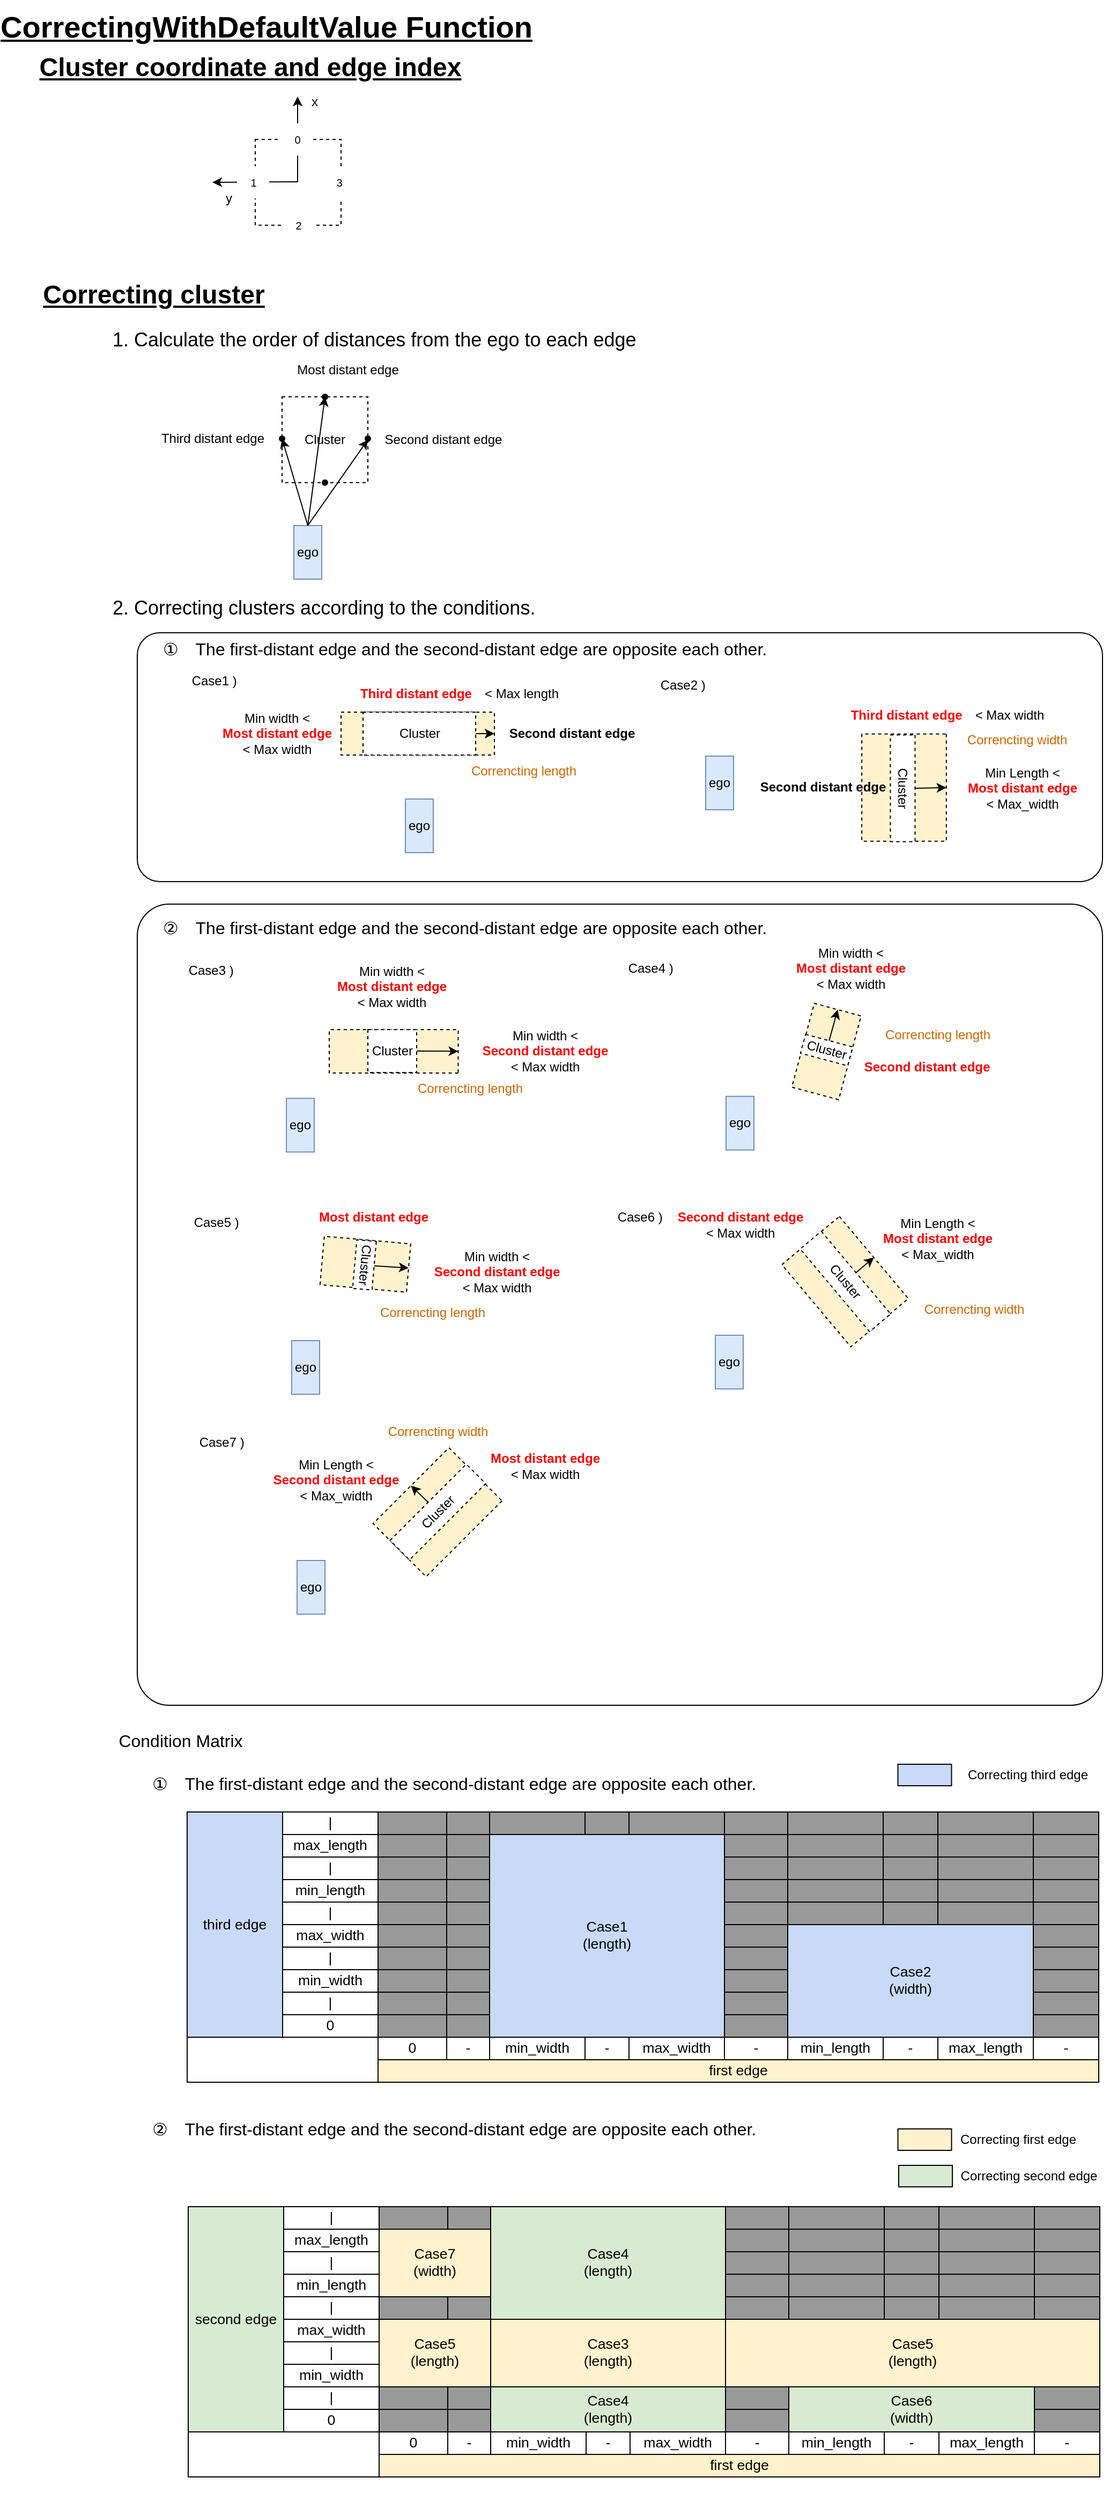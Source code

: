 <mxfile version="28.2.3">
  <diagram name="ページ1" id="j_hMBZld5_05nCal8aB9">
    <mxGraphModel dx="3625" dy="2769" grid="1" gridSize="10" guides="1" tooltips="1" connect="1" arrows="1" fold="1" page="1" pageScale="1" pageWidth="827" pageHeight="1169" math="0" shadow="0">
      <root>
        <mxCell id="0" />
        <mxCell id="1" parent="0" />
        <mxCell id="FwCyTd_7kNOz-foQ6KAE-68" value="" style="rounded=1;whiteSpace=wrap;html=1;arcSize=4;" vertex="1" parent="1">
          <mxGeometry x="90" y="833" width="900" height="747" as="geometry" />
        </mxCell>
        <mxCell id="FwCyTd_7kNOz-foQ6KAE-67" value="" style="rounded=1;whiteSpace=wrap;html=1;arcSize=9;" vertex="1" parent="1">
          <mxGeometry x="90" y="580" width="900" height="232" as="geometry" />
        </mxCell>
        <mxCell id="FwCyTd_7kNOz-foQ6KAE-53" value="" style="rounded=0;whiteSpace=wrap;html=1;dashed=1;fillColor=#fff2cc;strokeColor=#000000;rotation=90;" vertex="1" parent="1">
          <mxGeometry x="755" y="685" width="100" height="78.84" as="geometry" />
        </mxCell>
        <mxCell id="FwCyTd_7kNOz-foQ6KAE-50" value="" style="rounded=0;whiteSpace=wrap;html=1;dashed=1;fillColor=#fff2cc;strokeColor=#000000;" vertex="1" parent="1">
          <mxGeometry x="280" y="654" width="143" height="40" as="geometry" />
        </mxCell>
        <mxCell id="UAOmXshgllg194ChgvtE-7" value="" style="rounded=0;whiteSpace=wrap;html=1;dashed=1;" parent="1" vertex="1">
          <mxGeometry x="200" y="120" width="80" height="80" as="geometry" />
        </mxCell>
        <mxCell id="UAOmXshgllg194ChgvtE-2" value="" style="endArrow=classic;html=1;rounded=0;" parent="1" edge="1">
          <mxGeometry width="50" height="50" relative="1" as="geometry">
            <mxPoint x="239.5" y="160" as="sourcePoint" />
            <mxPoint x="239.5" y="80" as="targetPoint" />
          </mxGeometry>
        </mxCell>
        <mxCell id="FwCyTd_7kNOz-foQ6KAE-1" value="x" style="text;html=1;align=center;verticalAlign=middle;resizable=0;points=[];autosize=1;strokeColor=none;fillColor=none;" vertex="1" parent="1">
          <mxGeometry x="240" y="70" width="30" height="30" as="geometry" />
        </mxCell>
        <mxCell id="FwCyTd_7kNOz-foQ6KAE-2" value="" style="endArrow=classic;html=1;rounded=0;" edge="1" parent="1">
          <mxGeometry width="50" height="50" relative="1" as="geometry">
            <mxPoint x="240" y="159.5" as="sourcePoint" />
            <mxPoint x="160" y="160" as="targetPoint" />
          </mxGeometry>
        </mxCell>
        <mxCell id="FwCyTd_7kNOz-foQ6KAE-3" value="y" style="text;html=1;align=center;verticalAlign=middle;resizable=0;points=[];autosize=1;strokeColor=none;fillColor=none;" vertex="1" parent="1">
          <mxGeometry x="160" y="160" width="30" height="30" as="geometry" />
        </mxCell>
        <mxCell id="FwCyTd_7kNOz-foQ6KAE-4" value="0" style="text;html=1;align=center;verticalAlign=middle;resizable=0;points=[];autosize=1;fontSize=10;fillColor=default;" vertex="1" parent="1">
          <mxGeometry x="224" y="105" width="30" height="30" as="geometry" />
        </mxCell>
        <mxCell id="FwCyTd_7kNOz-foQ6KAE-5" value="1" style="text;html=1;align=center;verticalAlign=middle;resizable=0;points=[];autosize=1;fontSize=10;fillColor=default;" vertex="1" parent="1">
          <mxGeometry x="183" y="145" width="30" height="30" as="geometry" />
        </mxCell>
        <mxCell id="FwCyTd_7kNOz-foQ6KAE-6" value="2" style="text;html=1;align=center;verticalAlign=middle;resizable=0;points=[];autosize=1;fontSize=10;fillColor=default;" vertex="1" parent="1">
          <mxGeometry x="225" y="185" width="30" height="30" as="geometry" />
        </mxCell>
        <mxCell id="FwCyTd_7kNOz-foQ6KAE-7" value="3" style="text;html=1;align=center;verticalAlign=middle;resizable=0;points=[];autosize=1;fontSize=10;fillColor=default;" vertex="1" parent="1">
          <mxGeometry x="263" y="145" width="30" height="30" as="geometry" />
        </mxCell>
        <mxCell id="FwCyTd_7kNOz-foQ6KAE-8" value="Cluster coordinate and edge index" style="text;html=1;align=center;verticalAlign=middle;resizable=0;points=[];autosize=1;strokeColor=none;fillColor=none;fontStyle=5;fontSize=24;" vertex="1" parent="1">
          <mxGeometry y="33" width="390" height="40" as="geometry" />
        </mxCell>
        <mxCell id="FwCyTd_7kNOz-foQ6KAE-9" value="Correcting cluster" style="text;html=1;align=center;verticalAlign=middle;resizable=0;points=[];autosize=1;strokeColor=none;fillColor=none;fontStyle=5;fontSize=24;" vertex="1" parent="1">
          <mxGeometry y="245" width="210" height="40" as="geometry" />
        </mxCell>
        <mxCell id="FwCyTd_7kNOz-foQ6KAE-10" value="Cluster" style="rounded=0;whiteSpace=wrap;html=1;dashed=1;" vertex="1" parent="1">
          <mxGeometry x="225" y="360" width="80" height="80" as="geometry" />
        </mxCell>
        <mxCell id="FwCyTd_7kNOz-foQ6KAE-11" value="1. Calculate the order of distances from the ego to each edge" style="text;whiteSpace=wrap;fontSize=18;" vertex="1" parent="1">
          <mxGeometry x="65" y="290" width="505" height="30" as="geometry" />
        </mxCell>
        <mxCell id="FwCyTd_7kNOz-foQ6KAE-15" value="ego" style="shape=loopLimit;whiteSpace=wrap;html=1;size=0;fillColor=#dae8fc;strokeColor=#6c8ebf;" vertex="1" parent="1">
          <mxGeometry x="236" y="480" width="26" height="50" as="geometry" />
        </mxCell>
        <mxCell id="FwCyTd_7kNOz-foQ6KAE-17" value="" style="endArrow=classic;html=1;rounded=0;exitDx=0;exitDy=0;entryX=0.5;entryY=0;entryDx=0;entryDy=0;" edge="1" parent="1" source="FwCyTd_7kNOz-foQ6KAE-19" target="FwCyTd_7kNOz-foQ6KAE-10">
          <mxGeometry width="50" height="50" relative="1" as="geometry">
            <mxPoint x="346" y="510" as="sourcePoint" />
            <mxPoint x="396" y="460" as="targetPoint" />
          </mxGeometry>
        </mxCell>
        <mxCell id="FwCyTd_7kNOz-foQ6KAE-18" value="Most distant edge" style="text;html=1;align=center;verticalAlign=middle;resizable=0;points=[];autosize=1;strokeColor=none;fillColor=none;" vertex="1" parent="1">
          <mxGeometry x="226" y="320" width="120" height="30" as="geometry" />
        </mxCell>
        <mxCell id="FwCyTd_7kNOz-foQ6KAE-20" value="" style="endArrow=classic;html=1;rounded=0;exitX=0.5;exitY=0;exitDx=0;exitDy=0;entryDx=0;entryDy=0;" edge="1" parent="1" source="FwCyTd_7kNOz-foQ6KAE-15" target="FwCyTd_7kNOz-foQ6KAE-19">
          <mxGeometry width="50" height="50" relative="1" as="geometry">
            <mxPoint x="249" y="480" as="sourcePoint" />
            <mxPoint x="265" y="360" as="targetPoint" />
          </mxGeometry>
        </mxCell>
        <mxCell id="FwCyTd_7kNOz-foQ6KAE-19" value="" style="shape=waypoint;sketch=0;size=6;pointerEvents=1;points=[];fillColor=none;resizable=0;rotatable=0;perimeter=centerPerimeter;snapToPoint=1;" vertex="1" parent="1">
          <mxGeometry x="255" y="350" width="20" height="20" as="geometry" />
        </mxCell>
        <mxCell id="FwCyTd_7kNOz-foQ6KAE-21" value="" style="endArrow=classic;html=1;rounded=0;exitDx=0;exitDy=0;entryX=0.5;entryY=0;entryDx=0;entryDy=0;" edge="1" parent="1">
          <mxGeometry width="50" height="50" relative="1" as="geometry">
            <mxPoint x="266" y="360" as="sourcePoint" />
            <mxPoint x="266" y="360" as="targetPoint" />
          </mxGeometry>
        </mxCell>
        <mxCell id="FwCyTd_7kNOz-foQ6KAE-23" value="" style="shape=waypoint;sketch=0;size=6;pointerEvents=1;points=[];fillColor=none;resizable=0;rotatable=0;perimeter=centerPerimeter;snapToPoint=1;" vertex="1" parent="1">
          <mxGeometry x="215" y="389" width="20" height="20" as="geometry" />
        </mxCell>
        <mxCell id="FwCyTd_7kNOz-foQ6KAE-24" value="" style="shape=waypoint;sketch=0;size=6;pointerEvents=1;points=[];fillColor=none;resizable=0;rotatable=0;perimeter=centerPerimeter;snapToPoint=1;" vertex="1" parent="1">
          <mxGeometry x="295" y="389" width="20" height="20" as="geometry" />
        </mxCell>
        <mxCell id="FwCyTd_7kNOz-foQ6KAE-25" value="" style="shape=waypoint;sketch=0;size=6;pointerEvents=1;points=[];fillColor=none;resizable=0;rotatable=0;perimeter=centerPerimeter;snapToPoint=1;" vertex="1" parent="1">
          <mxGeometry x="255" y="430" width="20" height="20" as="geometry" />
        </mxCell>
        <mxCell id="FwCyTd_7kNOz-foQ6KAE-26" value="Second distant edge" style="text;html=1;align=center;verticalAlign=middle;resizable=0;points=[];autosize=1;strokeColor=none;fillColor=none;" vertex="1" parent="1">
          <mxGeometry x="310" y="385" width="130" height="30" as="geometry" />
        </mxCell>
        <mxCell id="FwCyTd_7kNOz-foQ6KAE-27" value="Third distant edge" style="text;html=1;align=center;verticalAlign=middle;resizable=0;points=[];autosize=1;strokeColor=none;fillColor=none;" vertex="1" parent="1">
          <mxGeometry x="100" y="384" width="120" height="30" as="geometry" />
        </mxCell>
        <mxCell id="FwCyTd_7kNOz-foQ6KAE-28" value="" style="endArrow=classic;html=1;rounded=0;exitX=0.5;exitY=0;exitDx=0;exitDy=0;entryDx=0;entryDy=0;entryX=1;entryY=0.5;" edge="1" parent="1" source="FwCyTd_7kNOz-foQ6KAE-15" target="FwCyTd_7kNOz-foQ6KAE-10">
          <mxGeometry width="50" height="50" relative="1" as="geometry">
            <mxPoint x="266" y="570" as="sourcePoint" />
            <mxPoint x="282" y="450" as="targetPoint" />
          </mxGeometry>
        </mxCell>
        <mxCell id="FwCyTd_7kNOz-foQ6KAE-30" value="" style="endArrow=classic;html=1;rounded=0;exitX=0.5;exitY=0;exitDx=0;exitDy=0;" edge="1" parent="1" source="FwCyTd_7kNOz-foQ6KAE-15" target="FwCyTd_7kNOz-foQ6KAE-23">
          <mxGeometry width="50" height="50" relative="1" as="geometry">
            <mxPoint x="266" y="540" as="sourcePoint" />
            <mxPoint x="322" y="460" as="targetPoint" />
          </mxGeometry>
        </mxCell>
        <mxCell id="FwCyTd_7kNOz-foQ6KAE-31" value="2. Correcting clusters according to the conditions." style="text;whiteSpace=wrap;fontSize=18;" vertex="1" parent="1">
          <mxGeometry x="65" y="540" width="465" height="30" as="geometry" />
        </mxCell>
        <mxCell id="FwCyTd_7kNOz-foQ6KAE-32" value="&lt;font&gt;①&lt;/font&gt;　The first-distant edge and the second-distant edge are opposite each other." style="text;html=1;align=center;verticalAlign=middle;resizable=0;points=[];autosize=1;strokeColor=none;fillColor=none;fontSize=16;" vertex="1" parent="1">
          <mxGeometry x="100" y="580" width="590" height="30" as="geometry" />
        </mxCell>
        <mxCell id="FwCyTd_7kNOz-foQ6KAE-33" value="Cluster" style="rounded=0;whiteSpace=wrap;html=1;dashed=1;" vertex="1" parent="1">
          <mxGeometry x="300.5" y="654" width="105" height="40" as="geometry" />
        </mxCell>
        <mxCell id="FwCyTd_7kNOz-foQ6KAE-34" value="ego" style="shape=loopLimit;whiteSpace=wrap;html=1;size=0;fillColor=#dae8fc;strokeColor=#6c8ebf;" vertex="1" parent="1">
          <mxGeometry x="340" y="735" width="26" height="50" as="geometry" />
        </mxCell>
        <mxCell id="FwCyTd_7kNOz-foQ6KAE-35" value="&lt;div&gt;Min width &amp;lt;&lt;/div&gt;&lt;b&gt;&lt;font style=&quot;color: light-dark(rgb(255, 0, 0), rgb(237, 237, 237));&quot;&gt;Most distant edge&lt;/font&gt;&lt;/b&gt;&lt;div&gt;&amp;lt; Max width&lt;/div&gt;" style="text;html=1;align=center;verticalAlign=middle;resizable=0;points=[];autosize=1;strokeColor=none;fillColor=none;" vertex="1" parent="1">
          <mxGeometry x="155" y="644" width="130" height="60" as="geometry" />
        </mxCell>
        <mxCell id="FwCyTd_7kNOz-foQ6KAE-36" value="&lt;b&gt;Second distant edge&lt;/b&gt;" style="text;html=1;align=center;verticalAlign=middle;resizable=0;points=[];autosize=1;strokeColor=none;fillColor=none;" vertex="1" parent="1">
          <mxGeometry x="425" y="659" width="140" height="30" as="geometry" />
        </mxCell>
        <mxCell id="FwCyTd_7kNOz-foQ6KAE-39" value="Cluster" style="rounded=0;whiteSpace=wrap;html=1;dashed=1;rotation=90;" vertex="1" parent="1">
          <mxGeometry x="753.95" y="713.5" width="99.55" height="23" as="geometry" />
        </mxCell>
        <mxCell id="FwCyTd_7kNOz-foQ6KAE-40" value="ego" style="shape=loopLimit;whiteSpace=wrap;html=1;size=0;fillColor=#dae8fc;strokeColor=#6c8ebf;" vertex="1" parent="1">
          <mxGeometry x="620" y="695" width="26" height="50" as="geometry" />
        </mxCell>
        <mxCell id="FwCyTd_7kNOz-foQ6KAE-42" value="&lt;b&gt;Second distant edge&lt;/b&gt;" style="text;html=1;align=center;verticalAlign=middle;resizable=0;points=[];autosize=1;strokeColor=none;fillColor=none;" vertex="1" parent="1">
          <mxGeometry x="659.25" y="709.42" width="140" height="30" as="geometry" />
        </mxCell>
        <mxCell id="FwCyTd_7kNOz-foQ6KAE-43" value="&lt;b&gt;&lt;font style=&quot;color: rgb(255, 0, 0);&quot;&gt;Third distant edge&lt;/font&gt;&lt;/b&gt;　&amp;lt; Max length" style="text;html=1;align=center;verticalAlign=middle;resizable=0;points=[];autosize=1;strokeColor=none;fillColor=none;" vertex="1" parent="1">
          <mxGeometry x="285" y="622" width="210" height="30" as="geometry" />
        </mxCell>
        <mxCell id="FwCyTd_7kNOz-foQ6KAE-45" value="Case1 )&amp;nbsp;" style="text;html=1;align=center;verticalAlign=middle;resizable=0;points=[];autosize=1;strokeColor=none;fillColor=none;" vertex="1" parent="1">
          <mxGeometry x="128" y="610" width="70" height="30" as="geometry" />
        </mxCell>
        <mxCell id="FwCyTd_7kNOz-foQ6KAE-46" value="Case2 )&amp;nbsp;" style="text;html=1;align=center;verticalAlign=middle;resizable=0;points=[];autosize=1;strokeColor=none;fillColor=none;" vertex="1" parent="1">
          <mxGeometry x="565" y="614" width="70" height="30" as="geometry" />
        </mxCell>
        <mxCell id="FwCyTd_7kNOz-foQ6KAE-48" value="&lt;div&gt;Min Length &amp;lt;&lt;/div&gt;&lt;b&gt;&lt;font style=&quot;color: rgb(255, 0, 0);&quot;&gt;Most distant edge&lt;/font&gt;&lt;/b&gt;&lt;div&gt;&amp;lt; Max_width&lt;/div&gt;" style="text;html=1;align=center;verticalAlign=middle;resizable=0;points=[];autosize=1;strokeColor=none;fillColor=none;" vertex="1" parent="1">
          <mxGeometry x="850" y="695" width="130" height="60" as="geometry" />
        </mxCell>
        <mxCell id="FwCyTd_7kNOz-foQ6KAE-49" value="&lt;font style=&quot;color: rgb(255, 0, 0);&quot;&gt;&lt;b&gt;Third distant edge&lt;/b&gt;&lt;/font&gt;　&amp;lt; Max width" style="text;html=1;align=center;verticalAlign=middle;resizable=0;points=[];autosize=1;strokeColor=none;fillColor=none;" vertex="1" parent="1">
          <mxGeometry x="745" y="642" width="200" height="30" as="geometry" />
        </mxCell>
        <mxCell id="FwCyTd_7kNOz-foQ6KAE-51" value="" style="endArrow=classic;html=1;rounded=0;exitX=1;exitY=0.5;exitDx=0;exitDy=0;entryX=1;entryY=0.5;entryDx=0;entryDy=0;" edge="1" parent="1" source="FwCyTd_7kNOz-foQ6KAE-33" target="FwCyTd_7kNOz-foQ6KAE-50">
          <mxGeometry width="50" height="50" relative="1" as="geometry">
            <mxPoint x="480" y="812" as="sourcePoint" />
            <mxPoint x="530" y="762" as="targetPoint" />
          </mxGeometry>
        </mxCell>
        <mxCell id="FwCyTd_7kNOz-foQ6KAE-52" value="Correncting length" style="text;html=1;align=center;verticalAlign=middle;resizable=0;points=[];autosize=1;strokeColor=none;fillColor=none;fontColor=#CC6600;" vertex="1" parent="1">
          <mxGeometry x="390" y="694" width="120" height="30" as="geometry" />
        </mxCell>
        <mxCell id="FwCyTd_7kNOz-foQ6KAE-55" value="" style="endArrow=classic;html=1;rounded=0;exitX=0.5;exitY=0;exitDx=0;exitDy=0;entryX=0.5;entryY=0;entryDx=0;entryDy=0;" edge="1" parent="1" source="FwCyTd_7kNOz-foQ6KAE-39" target="FwCyTd_7kNOz-foQ6KAE-53">
          <mxGeometry width="50" height="50" relative="1" as="geometry">
            <mxPoint x="760.505" y="610" as="sourcePoint" />
            <mxPoint x="760.505" y="576.33" as="targetPoint" />
          </mxGeometry>
        </mxCell>
        <mxCell id="FwCyTd_7kNOz-foQ6KAE-56" value="Correncting width" style="text;html=1;align=center;verticalAlign=middle;resizable=0;points=[];autosize=1;strokeColor=none;fillColor=none;fontColor=#CC6600;" vertex="1" parent="1">
          <mxGeometry x="850" y="665" width="120" height="30" as="geometry" />
        </mxCell>
        <mxCell id="FwCyTd_7kNOz-foQ6KAE-57" value="&lt;font&gt;②&lt;/font&gt;　The first-distant edge and the second-distant edge are opposite each other." style="text;html=1;align=center;verticalAlign=middle;resizable=0;points=[];autosize=1;strokeColor=none;fillColor=none;fontSize=16;" vertex="1" parent="1">
          <mxGeometry x="100" y="840" width="590" height="30" as="geometry" />
        </mxCell>
        <mxCell id="FwCyTd_7kNOz-foQ6KAE-58" value="Case3 )&amp;nbsp;" style="text;html=1;align=center;verticalAlign=middle;resizable=0;points=[];autosize=1;strokeColor=none;fillColor=none;" vertex="1" parent="1">
          <mxGeometry x="125" y="880" width="70" height="30" as="geometry" />
        </mxCell>
        <mxCell id="FwCyTd_7kNOz-foQ6KAE-59" value="ego" style="shape=loopLimit;whiteSpace=wrap;html=1;size=0;fillColor=#dae8fc;strokeColor=#6c8ebf;" vertex="1" parent="1">
          <mxGeometry x="229" y="1014.1" width="26" height="50" as="geometry" />
        </mxCell>
        <mxCell id="FwCyTd_7kNOz-foQ6KAE-61" value="" style="rounded=0;whiteSpace=wrap;html=1;dashed=1;fillColor=#fff2cc;strokeColor=#000000;rotation=-180;" vertex="1" parent="1">
          <mxGeometry x="269" y="950" width="120.25" height="40.44" as="geometry" />
        </mxCell>
        <mxCell id="FwCyTd_7kNOz-foQ6KAE-62" value="Cluster" style="rounded=0;whiteSpace=wrap;html=1;dashed=1;" vertex="1" parent="1">
          <mxGeometry x="305" y="950" width="45.5" height="40" as="geometry" />
        </mxCell>
        <mxCell id="FwCyTd_7kNOz-foQ6KAE-64" value="&lt;div&gt;Min width &amp;lt;&lt;/div&gt;&lt;b&gt;&lt;font style=&quot;color: light-dark(rgb(255, 0, 0), rgb(237, 237, 237));&quot;&gt;Most distant edge&lt;/font&gt;&lt;/b&gt;&lt;div&gt;&amp;lt; Max width&lt;/div&gt;" style="text;html=1;align=center;verticalAlign=middle;resizable=0;points=[];autosize=1;strokeColor=none;fillColor=none;" vertex="1" parent="1">
          <mxGeometry x="262" y="880" width="130" height="60" as="geometry" />
        </mxCell>
        <mxCell id="FwCyTd_7kNOz-foQ6KAE-65" value="" style="endArrow=classic;html=1;rounded=0;entryX=0;entryY=0.5;entryDx=0;entryDy=0;exitX=1;exitY=0.5;exitDx=0;exitDy=0;" edge="1" parent="1" source="FwCyTd_7kNOz-foQ6KAE-62" target="FwCyTd_7kNOz-foQ6KAE-61">
          <mxGeometry width="50" height="50" relative="1" as="geometry">
            <mxPoint x="495.75" y="1203.75" as="sourcePoint" />
            <mxPoint x="185.03" y="1183.75" as="targetPoint" />
          </mxGeometry>
        </mxCell>
        <mxCell id="FwCyTd_7kNOz-foQ6KAE-69" value="&lt;div&gt;Min width &amp;lt;&lt;/div&gt;&lt;b&gt;&lt;font style=&quot;color: light-dark(rgb(255, 0, 0), rgb(237, 237, 237));&quot;&gt;Second distant edge&lt;/font&gt;&lt;/b&gt;&lt;div&gt;&amp;lt; Max width&lt;/div&gt;" style="text;html=1;align=center;verticalAlign=middle;resizable=0;points=[];autosize=1;strokeColor=none;fillColor=none;" vertex="1" parent="1">
          <mxGeometry x="400" y="940" width="140" height="60" as="geometry" />
        </mxCell>
        <mxCell id="FwCyTd_7kNOz-foQ6KAE-70" value="Correncting length" style="text;html=1;align=center;verticalAlign=middle;resizable=0;points=[];autosize=1;strokeColor=none;fillColor=none;fontColor=#CC6600;" vertex="1" parent="1">
          <mxGeometry x="340" y="990.44" width="120" height="30" as="geometry" />
        </mxCell>
        <mxCell id="FwCyTd_7kNOz-foQ6KAE-71" value="Case4 )&amp;nbsp;" style="text;html=1;align=center;verticalAlign=middle;resizable=0;points=[];autosize=1;strokeColor=none;fillColor=none;" vertex="1" parent="1">
          <mxGeometry x="535" y="878.17" width="70" height="30" as="geometry" />
        </mxCell>
        <mxCell id="FwCyTd_7kNOz-foQ6KAE-72" value="ego" style="shape=loopLimit;whiteSpace=wrap;html=1;size=0;fillColor=#dae8fc;strokeColor=#6c8ebf;" vertex="1" parent="1">
          <mxGeometry x="639" y="1012.27" width="26" height="50" as="geometry" />
        </mxCell>
        <mxCell id="FwCyTd_7kNOz-foQ6KAE-75" value="&lt;div&gt;Min width &amp;lt;&lt;/div&gt;&lt;b&gt;&lt;font style=&quot;color: light-dark(rgb(255, 0, 0), rgb(237, 237, 237));&quot;&gt;Most distant edge&lt;/font&gt;&lt;/b&gt;&lt;div&gt;&amp;lt; Max width&lt;/div&gt;" style="text;html=1;align=center;verticalAlign=middle;resizable=0;points=[];autosize=1;strokeColor=none;fillColor=none;" vertex="1" parent="1">
          <mxGeometry x="690" y="863.17" width="130" height="60" as="geometry" />
        </mxCell>
        <mxCell id="FwCyTd_7kNOz-foQ6KAE-77" value="&lt;div&gt;&lt;b style=&quot;background-color: transparent; color: light-dark(rgb(0, 0, 0), rgb(255, 255, 255));&quot;&gt;&lt;font style=&quot;color: light-dark(rgb(255, 0, 0), rgb(237, 237, 237));&quot;&gt;Second distant edge&lt;/font&gt;&lt;/b&gt;&lt;/div&gt;" style="text;html=1;align=center;verticalAlign=middle;resizable=0;points=[];autosize=1;strokeColor=none;fillColor=none;" vertex="1" parent="1">
          <mxGeometry x="755.5" y="970" width="140" height="30" as="geometry" />
        </mxCell>
        <mxCell id="FwCyTd_7kNOz-foQ6KAE-78" value="Correncting length" style="text;html=1;align=center;verticalAlign=middle;resizable=0;points=[];autosize=1;strokeColor=none;fillColor=none;fontColor=#CC6600;" vertex="1" parent="1">
          <mxGeometry x="775.5" y="940" width="120" height="30" as="geometry" />
        </mxCell>
        <mxCell id="FwCyTd_7kNOz-foQ6KAE-89" value="" style="group;rotation=15;" vertex="1" connectable="0" parent="1">
          <mxGeometry x="710" y="930.0" width="45.5" height="80.88" as="geometry" />
        </mxCell>
        <mxCell id="FwCyTd_7kNOz-foQ6KAE-73" value="" style="rounded=0;whiteSpace=wrap;html=1;dashed=1;fillColor=#fff2cc;strokeColor=#000000;rotation=-165;" vertex="1" parent="FwCyTd_7kNOz-foQ6KAE-89">
          <mxGeometry width="45.25" height="80.88" as="geometry" />
        </mxCell>
        <mxCell id="FwCyTd_7kNOz-foQ6KAE-74" value="Cluster" style="rounded=0;whiteSpace=wrap;html=1;dashed=1;rotation=15;" vertex="1" parent="FwCyTd_7kNOz-foQ6KAE-89">
          <mxGeometry y="30" width="45.5" height="18.17" as="geometry" />
        </mxCell>
        <mxCell id="FwCyTd_7kNOz-foQ6KAE-76" value="" style="endArrow=classic;html=1;rounded=0;entryX=0.5;entryY=1;entryDx=0;entryDy=0;exitX=0.5;exitY=0;exitDx=0;exitDy=0;" edge="1" parent="FwCyTd_7kNOz-foQ6KAE-89" source="FwCyTd_7kNOz-foQ6KAE-74" target="FwCyTd_7kNOz-foQ6KAE-73">
          <mxGeometry width="50" height="50" relative="1" as="geometry">
            <mxPoint x="86" y="6" as="sourcePoint" />
            <mxPoint x="108" as="targetPoint" />
          </mxGeometry>
        </mxCell>
        <mxCell id="FwCyTd_7kNOz-foQ6KAE-90" value="Case5 )&amp;nbsp;" style="text;html=1;align=center;verticalAlign=middle;resizable=0;points=[];autosize=1;strokeColor=none;fillColor=none;" vertex="1" parent="1">
          <mxGeometry x="130" y="1115" width="70" height="30" as="geometry" />
        </mxCell>
        <mxCell id="FwCyTd_7kNOz-foQ6KAE-91" value="ego" style="shape=loopLimit;whiteSpace=wrap;html=1;size=0;fillColor=#dae8fc;strokeColor=#6c8ebf;" vertex="1" parent="1">
          <mxGeometry x="234" y="1240" width="26" height="50" as="geometry" />
        </mxCell>
        <mxCell id="FwCyTd_7kNOz-foQ6KAE-92" value="&lt;div&gt;Min width &amp;lt;&lt;/div&gt;&lt;b&gt;&lt;font style=&quot;color: light-dark(rgb(255, 0, 0), rgb(237, 237, 237));&quot;&gt;Second distant edge&lt;/font&gt;&lt;/b&gt;&lt;div&gt;&amp;lt; Max width&lt;/div&gt;" style="text;html=1;align=center;verticalAlign=middle;resizable=0;points=[];autosize=1;strokeColor=none;fillColor=none;" vertex="1" parent="1">
          <mxGeometry x="354.5" y="1146.34" width="140" height="60" as="geometry" />
        </mxCell>
        <mxCell id="FwCyTd_7kNOz-foQ6KAE-93" value="&lt;div&gt;&lt;b style=&quot;background-color: transparent; color: light-dark(rgb(0, 0, 0), rgb(255, 255, 255));&quot;&gt;&lt;font style=&quot;color: light-dark(rgb(255, 0, 0), rgb(237, 237, 237));&quot;&gt;Most distant edge&lt;/font&gt;&lt;/b&gt;&lt;/div&gt;" style="text;html=1;align=center;verticalAlign=middle;resizable=0;points=[];autosize=1;strokeColor=none;fillColor=none;" vertex="1" parent="1">
          <mxGeometry x="245" y="1110" width="130" height="30" as="geometry" />
        </mxCell>
        <mxCell id="FwCyTd_7kNOz-foQ6KAE-94" value="Correncting length" style="text;html=1;align=center;verticalAlign=middle;resizable=0;points=[];autosize=1;strokeColor=none;fillColor=none;fontColor=#CC6600;" vertex="1" parent="1">
          <mxGeometry x="304.5" y="1199.08" width="120" height="30" as="geometry" />
        </mxCell>
        <mxCell id="FwCyTd_7kNOz-foQ6KAE-100" value="" style="group;rotation=5;" vertex="1" connectable="0" parent="1">
          <mxGeometry x="262.065" y="1146.335" width="80.88" height="45.5" as="geometry" />
        </mxCell>
        <mxCell id="FwCyTd_7kNOz-foQ6KAE-96" value="" style="rounded=0;whiteSpace=wrap;html=1;dashed=1;fillColor=#fff2cc;strokeColor=#000000;rotation=-85;container=0;" vertex="1" parent="FwCyTd_7kNOz-foQ6KAE-100">
          <mxGeometry x="18" y="-18" width="45.25" height="80.88" as="geometry" />
        </mxCell>
        <mxCell id="FwCyTd_7kNOz-foQ6KAE-97" value="Cluster" style="rounded=0;whiteSpace=wrap;html=1;dashed=1;rotation=95;container=0;" vertex="1" parent="FwCyTd_7kNOz-foQ6KAE-100">
          <mxGeometry x="17" y="14" width="45.5" height="18.17" as="geometry" />
        </mxCell>
        <mxCell id="FwCyTd_7kNOz-foQ6KAE-98" value="" style="endArrow=classic;html=1;rounded=0;entryX=0.5;entryY=1;entryDx=0;entryDy=0;exitX=0.5;exitY=0;exitDx=0;exitDy=0;" edge="1" parent="FwCyTd_7kNOz-foQ6KAE-100" source="FwCyTd_7kNOz-foQ6KAE-97" target="FwCyTd_7kNOz-foQ6KAE-96">
          <mxGeometry width="50" height="50" relative="1" as="geometry">
            <mxPoint x="156" y="-13" as="sourcePoint" />
            <mxPoint x="161" y="-46" as="targetPoint" />
          </mxGeometry>
        </mxCell>
        <mxCell id="FwCyTd_7kNOz-foQ6KAE-101" value="Case6 )&amp;nbsp;" style="text;html=1;align=center;verticalAlign=middle;resizable=0;points=[];autosize=1;strokeColor=none;fillColor=none;" vertex="1" parent="1">
          <mxGeometry x="525" y="1110" width="70" height="30" as="geometry" />
        </mxCell>
        <mxCell id="FwCyTd_7kNOz-foQ6KAE-102" value="ego" style="shape=loopLimit;whiteSpace=wrap;html=1;size=0;fillColor=#dae8fc;strokeColor=#6c8ebf;" vertex="1" parent="1">
          <mxGeometry x="629" y="1235" width="26" height="50" as="geometry" />
        </mxCell>
        <mxCell id="FwCyTd_7kNOz-foQ6KAE-103" value="&lt;div&gt;&lt;br&gt;&lt;/div&gt;&lt;b&gt;&lt;font style=&quot;color: light-dark(rgb(255, 0, 0), rgb(237, 237, 237));&quot;&gt;Second distant edge&lt;/font&gt;&lt;/b&gt;&lt;div&gt;&amp;lt; Max width&lt;/div&gt;" style="text;html=1;align=center;verticalAlign=middle;resizable=0;points=[];autosize=1;strokeColor=none;fillColor=none;" vertex="1" parent="1">
          <mxGeometry x="582" y="1095" width="140" height="60" as="geometry" />
        </mxCell>
        <mxCell id="FwCyTd_7kNOz-foQ6KAE-105" value="Correncting width" style="text;html=1;align=center;verticalAlign=middle;resizable=0;points=[];autosize=1;strokeColor=none;fillColor=none;fontColor=#CC6600;" vertex="1" parent="1">
          <mxGeometry x="810.2" y="1196.34" width="120" height="30" as="geometry" />
        </mxCell>
        <mxCell id="FwCyTd_7kNOz-foQ6KAE-110" value="&lt;div&gt;Min Length &amp;lt;&lt;/div&gt;&lt;b&gt;&lt;font style=&quot;color: rgb(255, 0, 0);&quot;&gt;Most distant edge&lt;/font&gt;&lt;/b&gt;&lt;div&gt;&amp;lt; Max_width&lt;/div&gt;" style="text;html=1;align=center;verticalAlign=middle;resizable=0;points=[];autosize=1;strokeColor=none;fillColor=none;" vertex="1" parent="1">
          <mxGeometry x="770.5" y="1115" width="130" height="60" as="geometry" />
        </mxCell>
        <mxCell id="FwCyTd_7kNOz-foQ6KAE-117" value="" style="group;rotation=5;" vertex="1" connectable="0" parent="1">
          <mxGeometry x="689.996" y="1124.996" width="120.208" height="120.208" as="geometry" />
        </mxCell>
        <mxCell id="FwCyTd_7kNOz-foQ6KAE-116" value="" style="rounded=0;whiteSpace=wrap;html=1;dashed=1;fillColor=#fff2cc;strokeColor=#000000;rotation=50;" vertex="1" parent="FwCyTd_7kNOz-foQ6KAE-117">
          <mxGeometry x="10" y="25" width="100" height="70" as="geometry" />
        </mxCell>
        <mxCell id="FwCyTd_7kNOz-foQ6KAE-111" value="Cluster" style="rounded=0;whiteSpace=wrap;html=1;dashed=1;rotation=50;" vertex="1" parent="FwCyTd_7kNOz-foQ6KAE-117">
          <mxGeometry x="10" y="47" width="100.58" height="25.66" as="geometry" />
        </mxCell>
        <mxCell id="FwCyTd_7kNOz-foQ6KAE-118" value="" style="endArrow=classic;html=1;rounded=0;entryX=0.5;entryY=0;entryDx=0;entryDy=0;exitX=0.5;exitY=0;exitDx=0;exitDy=0;" edge="1" parent="FwCyTd_7kNOz-foQ6KAE-117" source="FwCyTd_7kNOz-foQ6KAE-111" target="FwCyTd_7kNOz-foQ6KAE-116">
          <mxGeometry width="50" height="50" relative="1" as="geometry">
            <mxPoint x="90.004" y="41.344" as="sourcePoint" />
            <mxPoint x="98.004" y="12.344" as="targetPoint" />
          </mxGeometry>
        </mxCell>
        <mxCell id="FwCyTd_7kNOz-foQ6KAE-120" value="Case7 )&amp;nbsp;" style="text;html=1;align=center;verticalAlign=middle;resizable=0;points=[];autosize=1;strokeColor=none;fillColor=none;" vertex="1" parent="1">
          <mxGeometry x="135" y="1320" width="70" height="30" as="geometry" />
        </mxCell>
        <mxCell id="FwCyTd_7kNOz-foQ6KAE-121" value="ego" style="shape=loopLimit;whiteSpace=wrap;html=1;size=0;fillColor=#dae8fc;strokeColor=#6c8ebf;" vertex="1" parent="1">
          <mxGeometry x="239" y="1445" width="26" height="50" as="geometry" />
        </mxCell>
        <mxCell id="FwCyTd_7kNOz-foQ6KAE-129" value="&lt;div&gt;&lt;br&gt;&lt;/div&gt;&lt;b&gt;&lt;font style=&quot;color: light-dark(rgb(255, 0, 0), rgb(237, 237, 237));&quot;&gt;Most distant edge&lt;/font&gt;&lt;/b&gt;&lt;div&gt;&amp;lt; Max width&lt;/div&gt;" style="text;html=1;align=center;verticalAlign=middle;resizable=0;points=[];autosize=1;strokeColor=none;fillColor=none;" vertex="1" parent="1">
          <mxGeometry x="405" y="1320" width="130" height="60" as="geometry" />
        </mxCell>
        <mxCell id="FwCyTd_7kNOz-foQ6KAE-130" value="Correncting width" style="text;html=1;align=center;verticalAlign=middle;resizable=0;points=[];autosize=1;strokeColor=none;fillColor=none;fontColor=#CC6600;" vertex="1" parent="1">
          <mxGeometry x="310.0" y="1310.0" width="120" height="30" as="geometry" />
        </mxCell>
        <mxCell id="FwCyTd_7kNOz-foQ6KAE-132" value="" style="group;rotation=90;" vertex="1" connectable="0" parent="1">
          <mxGeometry x="309.996" y="1339.996" width="120.208" height="120.208" as="geometry" />
        </mxCell>
        <mxCell id="FwCyTd_7kNOz-foQ6KAE-133" value="" style="rounded=0;whiteSpace=wrap;html=1;dashed=1;fillColor=#fff2cc;strokeColor=#000000;rotation=135;" vertex="1" parent="FwCyTd_7kNOz-foQ6KAE-132">
          <mxGeometry x="10" y="25" width="100" height="70" as="geometry" />
        </mxCell>
        <mxCell id="FwCyTd_7kNOz-foQ6KAE-134" value="Cluster" style="rounded=0;whiteSpace=wrap;html=1;dashed=1;rotation=-45;" vertex="1" parent="FwCyTd_7kNOz-foQ6KAE-132">
          <mxGeometry x="10" y="47" width="100.58" height="25.66" as="geometry" />
        </mxCell>
        <mxCell id="FwCyTd_7kNOz-foQ6KAE-135" value="" style="endArrow=classic;html=1;rounded=0;entryX=0.5;entryY=1;entryDx=0;entryDy=0;exitX=0.5;exitY=0;exitDx=0;exitDy=0;" edge="1" parent="FwCyTd_7kNOz-foQ6KAE-132" source="FwCyTd_7kNOz-foQ6KAE-134" target="FwCyTd_7kNOz-foQ6KAE-133">
          <mxGeometry width="50" height="50" relative="1" as="geometry">
            <mxPoint x="81" y="88" as="sourcePoint" />
            <mxPoint x="111" y="94" as="targetPoint" />
          </mxGeometry>
        </mxCell>
        <mxCell id="FwCyTd_7kNOz-foQ6KAE-131" value="&lt;div&gt;Min Length &amp;lt;&lt;/div&gt;&lt;b&gt;&lt;font style=&quot;color: rgb(255, 0, 0);&quot;&gt;Second distant edge&lt;/font&gt;&lt;/b&gt;&lt;div&gt;&amp;lt; Max_width&lt;/div&gt;" style="text;html=1;align=center;verticalAlign=middle;resizable=0;points=[];autosize=1;strokeColor=none;fillColor=none;" vertex="1" parent="1">
          <mxGeometry x="205" y="1340" width="140" height="60" as="geometry" />
        </mxCell>
        <mxCell id="FwCyTd_7kNOz-foQ6KAE-137" value="CorrectingWithDefaultValue Function" style="text;html=1;align=center;verticalAlign=middle;resizable=0;points=[];autosize=1;strokeColor=none;fillColor=none;fontStyle=5;fontSize=28;" vertex="1" parent="1">
          <mxGeometry x="-30" y="-10" width="480" height="50" as="geometry" />
        </mxCell>
        <UserObject label="&lt;table xmlns=&quot;http://www.w3.org/1999/xhtml&quot; cellspacing=&quot;0&quot; cellpadding=&quot;0&quot; dir=&quot;ltr&quot; border=&quot;1&quot; style=&quot;table-layout:fixed;font-size:10pt;font-family:Arial;width:0px;border-collapse:collapse;border:none&quot; data-sheets-root=&quot;1&quot; data-sheets-baot=&quot;1&quot;&gt;&lt;colgroup&gt;&lt;col width=&quot;89&quot;&gt;&lt;col width=&quot;89&quot;&gt;&lt;col width=&quot;64&quot;&gt;&lt;col width=&quot;40&quot;&gt;&lt;col width=&quot;89&quot;&gt;&lt;col width=&quot;41&quot;&gt;&lt;col width=&quot;89&quot;&gt;&lt;col width=&quot;59&quot;&gt;&lt;col width=&quot;89&quot;&gt;&lt;col width=&quot;51&quot;&gt;&lt;col width=&quot;89&quot;&gt;&lt;col width=&quot;61&quot;&gt;&lt;/colgroup&gt;&lt;tbody&gt;&lt;tr style=&quot;height:21px;&quot;&gt;&lt;td style=&quot;border-top:1px solid #000000;border-right:1px solid #000000;border-bottom:1px solid #000000;border-left:1px solid #000000;overflow:hidden;padding:2px 3px 2px 3px;vertical-align:middle;background-color:#c9daf8;text-align:center;&quot; rowspan=&quot;10&quot; colspan=&quot;1&quot;&gt;&lt;span&gt;&lt;div style=&quot;max-height:210px&quot;&gt;third edge&lt;/div&gt;&lt;/span&gt;&lt;/td&gt;&lt;td style=&quot;border-top:1px solid #000000;border-right:1px solid #000000;border-bottom:1px solid #000000;overflow:hidden;padding:2px 3px 2px 3px;vertical-align:bottom;text-align:center;&quot;&gt;|&lt;/td&gt;&lt;td style=&quot;border-top:1px solid #000000;border-right:1px solid #000000;border-bottom:1px solid #000000;overflow:hidden;padding:2px 3px 2px 3px;vertical-align:bottom;background-color:#999999;&quot;&gt;&lt;/td&gt;&lt;td style=&quot;border-top:1px solid #000000;border-right:1px solid #000000;border-bottom:1px solid #000000;overflow:hidden;padding:2px 3px 2px 3px;vertical-align:bottom;background-color:#999999;&quot;&gt;&lt;/td&gt;&lt;td style=&quot;border-top:1px solid #000000;border-right:1px solid #000000;border-bottom:1px solid #000000;overflow:hidden;padding:2px 3px 2px 3px;vertical-align:bottom;background-color:#999999;&quot;&gt;&lt;/td&gt;&lt;td style=&quot;border-top:1px solid #000000;border-right:1px solid #000000;border-bottom:1px solid #000000;overflow:hidden;padding:2px 3px 2px 3px;vertical-align:bottom;background-color:#999999;&quot;&gt;&lt;/td&gt;&lt;td style=&quot;border-top:1px solid #000000;border-right:1px solid #000000;border-bottom:1px solid #000000;overflow:hidden;padding:2px 3px 2px 3px;vertical-align:bottom;background-color:#999999;&quot;&gt;&lt;/td&gt;&lt;td style=&quot;border-top:1px solid #000000;border-right:1px solid #000000;border-bottom:1px solid #000000;overflow:hidden;padding:2px 3px 2px 3px;vertical-align:bottom;background-color:#999999;&quot;&gt;&lt;/td&gt;&lt;td style=&quot;border-top:1px solid #000000;border-right:1px solid #000000;border-bottom:1px solid #000000;overflow:hidden;padding:2px 3px 2px 3px;vertical-align:bottom;background-color:#999999;&quot;&gt;&lt;/td&gt;&lt;td style=&quot;border-top:1px solid #000000;border-right:1px solid #000000;border-bottom:1px solid #000000;overflow:hidden;padding:2px 3px 2px 3px;vertical-align:bottom;background-color:#999999;&quot;&gt;&lt;/td&gt;&lt;td style=&quot;border-top:1px solid #000000;border-right:1px solid #000000;border-bottom:1px solid #000000;overflow:hidden;padding:2px 3px 2px 3px;vertical-align:bottom;background-color:#999999;&quot;&gt;&lt;/td&gt;&lt;td style=&quot;border-top:1px solid #000000;border-right:1px solid #000000;border-bottom:1px solid #000000;overflow:hidden;padding:2px 3px 2px 3px;vertical-align:bottom;background-color:#999999;&quot;&gt;&lt;/td&gt;&lt;/tr&gt;&lt;tr style=&quot;height:21px;&quot;&gt;&lt;td style=&quot;border-right:1px solid #000000;border-bottom:1px solid #000000;overflow:hidden;padding:2px 3px 2px 3px;vertical-align:bottom;text-align:center;&quot;&gt;max_length&lt;/td&gt;&lt;td style=&quot;border-right:1px solid #000000;border-bottom:1px solid #000000;overflow:hidden;padding:2px 3px 2px 3px;vertical-align:bottom;background-color:#999999;&quot;&gt;&lt;/td&gt;&lt;td style=&quot;border-right:1px solid #000000;border-bottom:1px solid #000000;overflow:hidden;padding:2px 3px 2px 3px;vertical-align:bottom;background-color:#999999;&quot;&gt;&lt;/td&gt;&lt;td style=&quot;border-right:1px solid #000000;border-bottom:1px solid #000000;overflow:hidden;padding:2px 3px 2px 3px;vertical-align:middle;background-color:#c9daf8;text-align:center;&quot; rowspan=&quot;9&quot; colspan=&quot;3&quot;&gt;&lt;span&gt;&lt;div style=&quot;max-height:189px&quot;&gt;Case1&lt;br&gt;(length)&lt;/div&gt;&lt;/span&gt;&lt;/td&gt;&lt;td style=&quot;border-right:1px solid #000000;border-bottom:1px solid #000000;overflow:hidden;padding:2px 3px 2px 3px;vertical-align:bottom;background-color:#999999;&quot;&gt;&lt;/td&gt;&lt;td style=&quot;border-right:1px solid #000000;border-bottom:1px solid #000000;overflow:hidden;padding:2px 3px 2px 3px;vertical-align:bottom;background-color:#999999;&quot;&gt;&lt;/td&gt;&lt;td style=&quot;border-right:1px solid #000000;border-bottom:1px solid #000000;overflow:hidden;padding:2px 3px 2px 3px;vertical-align:bottom;background-color:#999999;&quot;&gt;&lt;/td&gt;&lt;td style=&quot;border-right:1px solid #000000;border-bottom:1px solid #000000;overflow:hidden;padding:2px 3px 2px 3px;vertical-align:bottom;background-color:#999999;&quot;&gt;&lt;/td&gt;&lt;td style=&quot;border-right:1px solid #000000;border-bottom:1px solid #000000;overflow:hidden;padding:2px 3px 2px 3px;vertical-align:bottom;background-color:#999999;&quot;&gt;&lt;/td&gt;&lt;/tr&gt;&lt;tr style=&quot;height:21px;&quot;&gt;&lt;td style=&quot;border-right:1px solid #000000;border-bottom:1px solid #000000;overflow:hidden;padding:2px 3px 2px 3px;vertical-align:bottom;text-align:center;&quot;&gt;|&lt;/td&gt;&lt;td style=&quot;border-right:1px solid #000000;border-bottom:1px solid #000000;overflow:hidden;padding:2px 3px 2px 3px;vertical-align:bottom;background-color:#999999;&quot;&gt;&lt;/td&gt;&lt;td style=&quot;border-right:1px solid #000000;border-bottom:1px solid #000000;overflow:hidden;padding:2px 3px 2px 3px;vertical-align:bottom;background-color:#999999;&quot;&gt;&lt;/td&gt;&lt;td style=&quot;border-right:1px solid #000000;border-bottom:1px solid #000000;overflow:hidden;padding:2px 3px 2px 3px;vertical-align:bottom;background-color:#999999;&quot;&gt;&lt;/td&gt;&lt;td style=&quot;border-right:1px solid #000000;border-bottom:1px solid #000000;overflow:hidden;padding:2px 3px 2px 3px;vertical-align:bottom;background-color:#999999;&quot;&gt;&lt;/td&gt;&lt;td style=&quot;border-right:1px solid #000000;border-bottom:1px solid #000000;overflow:hidden;padding:2px 3px 2px 3px;vertical-align:bottom;background-color:#999999;&quot;&gt;&lt;/td&gt;&lt;td style=&quot;border-right:1px solid #000000;border-bottom:1px solid #000000;overflow:hidden;padding:2px 3px 2px 3px;vertical-align:bottom;background-color:#999999;&quot;&gt;&lt;/td&gt;&lt;td style=&quot;border-right:1px solid #000000;border-bottom:1px solid #000000;overflow:hidden;padding:2px 3px 2px 3px;vertical-align:bottom;background-color:#999999;&quot;&gt;&lt;/td&gt;&lt;/tr&gt;&lt;tr style=&quot;height:21px;&quot;&gt;&lt;td style=&quot;border-right:1px solid #000000;border-bottom:1px solid #000000;overflow:hidden;padding:2px 3px 2px 3px;vertical-align:bottom;text-align:center;&quot;&gt;min_length&lt;/td&gt;&lt;td style=&quot;border-right:1px solid #000000;border-bottom:1px solid #000000;overflow:hidden;padding:2px 3px 2px 3px;vertical-align:bottom;background-color:#999999;&quot;&gt;&lt;/td&gt;&lt;td style=&quot;border-right:1px solid #000000;border-bottom:1px solid #000000;overflow:hidden;padding:2px 3px 2px 3px;vertical-align:bottom;background-color:#999999;&quot;&gt;&lt;/td&gt;&lt;td style=&quot;border-right:1px solid #000000;border-bottom:1px solid #000000;overflow:hidden;padding:2px 3px 2px 3px;vertical-align:bottom;background-color:#999999;&quot;&gt;&lt;/td&gt;&lt;td style=&quot;border-right:1px solid #000000;border-bottom:1px solid #000000;overflow:hidden;padding:2px 3px 2px 3px;vertical-align:bottom;background-color:#999999;&quot;&gt;&lt;/td&gt;&lt;td style=&quot;border-right:1px solid #000000;border-bottom:1px solid #000000;overflow:hidden;padding:2px 3px 2px 3px;vertical-align:bottom;background-color:#999999;&quot;&gt;&lt;/td&gt;&lt;td style=&quot;border-right:1px solid #000000;border-bottom:1px solid #000000;overflow:hidden;padding:2px 3px 2px 3px;vertical-align:bottom;background-color:#999999;&quot;&gt;&lt;/td&gt;&lt;td style=&quot;border-right:1px solid #000000;border-bottom:1px solid #000000;overflow:hidden;padding:2px 3px 2px 3px;vertical-align:bottom;background-color:#999999;&quot;&gt;&lt;/td&gt;&lt;/tr&gt;&lt;tr style=&quot;height:21px;&quot;&gt;&lt;td style=&quot;border-right:1px solid #000000;border-bottom:1px solid #000000;overflow:hidden;padding:2px 3px 2px 3px;vertical-align:bottom;text-align:center;&quot;&gt;|&lt;/td&gt;&lt;td style=&quot;border-right:1px solid #000000;border-bottom:1px solid #000000;overflow:hidden;padding:2px 3px 2px 3px;vertical-align:bottom;background-color:#999999;&quot;&gt;&lt;/td&gt;&lt;td style=&quot;border-right:1px solid #000000;border-bottom:1px solid #000000;overflow:hidden;padding:2px 3px 2px 3px;vertical-align:bottom;background-color:#999999;&quot;&gt;&lt;/td&gt;&lt;td style=&quot;border-right:1px solid #000000;border-bottom:1px solid #000000;overflow:hidden;padding:2px 3px 2px 3px;vertical-align:bottom;background-color:#999999;&quot;&gt;&lt;/td&gt;&lt;td style=&quot;border-right:1px solid #000000;border-bottom:1px solid #000000;overflow:hidden;padding:2px 3px 2px 3px;vertical-align:bottom;background-color:#999999;&quot;&gt;&lt;/td&gt;&lt;td style=&quot;border-right:1px solid #000000;border-bottom:1px solid #000000;overflow:hidden;padding:2px 3px 2px 3px;vertical-align:bottom;background-color:#999999;&quot;&gt;&lt;/td&gt;&lt;td style=&quot;border-right:1px solid #000000;border-bottom:1px solid #000000;overflow:hidden;padding:2px 3px 2px 3px;vertical-align:bottom;background-color:#999999;&quot;&gt;&lt;/td&gt;&lt;td style=&quot;border-right:1px solid #000000;border-bottom:1px solid #000000;overflow:hidden;padding:2px 3px 2px 3px;vertical-align:bottom;background-color:#999999;&quot;&gt;&lt;/td&gt;&lt;/tr&gt;&lt;tr style=&quot;height:21px;&quot;&gt;&lt;td style=&quot;border-right:1px solid #000000;border-bottom:1px solid #000000;overflow:hidden;padding:2px 3px 2px 3px;vertical-align:bottom;text-align:center;&quot;&gt;max_width&lt;/td&gt;&lt;td style=&quot;border-right:1px solid #000000;border-bottom:1px solid #000000;overflow:hidden;padding:2px 3px 2px 3px;vertical-align:bottom;background-color:#999999;&quot;&gt;&lt;/td&gt;&lt;td style=&quot;border-right:1px solid #000000;border-bottom:1px solid #000000;overflow:hidden;padding:2px 3px 2px 3px;vertical-align:bottom;background-color:#999999;&quot;&gt;&lt;/td&gt;&lt;td style=&quot;border-right:1px solid #000000;border-bottom:1px solid #000000;overflow:hidden;padding:2px 3px 2px 3px;vertical-align:bottom;background-color:#999999;&quot;&gt;&lt;/td&gt;&lt;td style=&quot;border-right:1px solid #000000;border-bottom:1px solid #000000;overflow:hidden;padding:2px 3px 2px 3px;vertical-align:middle;background-color:#c9daf8;text-align:center;&quot; rowspan=&quot;5&quot; colspan=&quot;3&quot;&gt;&lt;span&gt;&lt;div style=&quot;max-height:105px&quot;&gt;Case2&lt;br&gt;(width) &lt;/div&gt;&lt;/span&gt;&lt;/td&gt;&lt;td style=&quot;border-right:1px solid #000000;border-bottom:1px solid #000000;overflow:hidden;padding:2px 3px 2px 3px;vertical-align:bottom;background-color:#999999;&quot;&gt;&lt;/td&gt;&lt;/tr&gt;&lt;tr style=&quot;height:21px;&quot;&gt;&lt;td style=&quot;border-right:1px solid #000000;border-bottom:1px solid #000000;overflow:hidden;padding:2px 3px 2px 3px;vertical-align:bottom;text-align:center;&quot;&gt;|&lt;/td&gt;&lt;td style=&quot;border-right:1px solid #000000;border-bottom:1px solid #000000;overflow:hidden;padding:2px 3px 2px 3px;vertical-align:bottom;background-color:#999999;&quot;&gt;&lt;/td&gt;&lt;td style=&quot;border-right:1px solid #000000;border-bottom:1px solid #000000;overflow:hidden;padding:2px 3px 2px 3px;vertical-align:bottom;background-color:#999999;&quot;&gt;&lt;/td&gt;&lt;td style=&quot;border-right:1px solid #000000;border-bottom:1px solid #000000;overflow:hidden;padding:2px 3px 2px 3px;vertical-align:bottom;background-color:#999999;&quot;&gt;&lt;/td&gt;&lt;td style=&quot;border-right:1px solid #000000;border-bottom:1px solid #000000;overflow:hidden;padding:2px 3px 2px 3px;vertical-align:bottom;background-color:#999999;&quot;&gt;&lt;/td&gt;&lt;/tr&gt;&lt;tr style=&quot;height:21px;&quot;&gt;&lt;td style=&quot;border-right:1px solid #000000;border-bottom:1px solid #000000;overflow:hidden;padding:2px 3px 2px 3px;vertical-align:bottom;text-align:center;&quot;&gt;min_width&lt;/td&gt;&lt;td style=&quot;border-right:1px solid #000000;border-bottom:1px solid #000000;overflow:hidden;padding:2px 3px 2px 3px;vertical-align:bottom;background-color:#999999;&quot;&gt;&lt;/td&gt;&lt;td style=&quot;border-right:1px solid #000000;border-bottom:1px solid #000000;overflow:hidden;padding:2px 3px 2px 3px;vertical-align:bottom;background-color:#999999;&quot;&gt;&lt;/td&gt;&lt;td style=&quot;border-right:1px solid #000000;border-bottom:1px solid #000000;overflow:hidden;padding:2px 3px 2px 3px;vertical-align:bottom;background-color:#999999;&quot;&gt;&lt;/td&gt;&lt;td style=&quot;border-right:1px solid #000000;border-bottom:1px solid #000000;overflow:hidden;padding:2px 3px 2px 3px;vertical-align:bottom;background-color:#999999;&quot;&gt;&lt;/td&gt;&lt;/tr&gt;&lt;tr style=&quot;height:21px;&quot;&gt;&lt;td style=&quot;border-right:1px solid #000000;border-bottom:1px solid #000000;overflow:hidden;padding:2px 3px 2px 3px;vertical-align:bottom;text-align:center;&quot;&gt;|&lt;/td&gt;&lt;td style=&quot;border-right:1px solid #000000;border-bottom:1px solid #000000;overflow:hidden;padding:2px 3px 2px 3px;vertical-align:bottom;background-color:#999999;&quot;&gt;&lt;/td&gt;&lt;td style=&quot;border-right:1px solid #000000;border-bottom:1px solid #000000;overflow:hidden;padding:2px 3px 2px 3px;vertical-align:bottom;background-color:#999999;&quot;&gt;&lt;/td&gt;&lt;td style=&quot;border-right:1px solid #000000;border-bottom:1px solid #000000;overflow:hidden;padding:2px 3px 2px 3px;vertical-align:bottom;background-color:#999999;&quot;&gt;&lt;/td&gt;&lt;td style=&quot;border-right:1px solid #000000;border-bottom:1px solid #000000;overflow:hidden;padding:2px 3px 2px 3px;vertical-align:bottom;background-color:#999999;&quot;&gt;&lt;/td&gt;&lt;/tr&gt;&lt;tr style=&quot;height:21px;&quot;&gt;&lt;td style=&quot;border-right:1px solid #000000;border-bottom:1px solid #000000;overflow:hidden;padding:2px 3px 2px 3px;vertical-align:bottom;text-align:center;&quot;&gt;0&lt;/td&gt;&lt;td style=&quot;border-right:1px solid #000000;border-bottom:1px solid #000000;overflow:hidden;padding:2px 3px 2px 3px;vertical-align:bottom;background-color:#999999;&quot;&gt;&lt;/td&gt;&lt;td style=&quot;border-right:1px solid #000000;border-bottom:1px solid #000000;overflow:hidden;padding:2px 3px 2px 3px;vertical-align:bottom;background-color:#999999;&quot;&gt;&lt;/td&gt;&lt;td style=&quot;border-right:1px solid #000000;border-bottom:1px solid #000000;overflow:hidden;padding:2px 3px 2px 3px;vertical-align:bottom;background-color:#999999;&quot;&gt;&lt;/td&gt;&lt;td style=&quot;border-right:1px solid #000000;border-bottom:1px solid #000000;overflow:hidden;padding:2px 3px 2px 3px;vertical-align:bottom;background-color:#999999;&quot;&gt;&lt;/td&gt;&lt;/tr&gt;&lt;tr style=&quot;height:21px;&quot;&gt;&lt;td style=&quot;border-right:1px solid #000000;border-bottom:1px solid #000000;border-left:1px solid #000000;overflow:hidden;padding:2px 3px 2px 3px;vertical-align:bottom;&quot; rowspan=&quot;2&quot; colspan=&quot;2&quot;&gt;&lt;span&gt;&lt;div style=&quot;max-height:42px&quot;&gt;&lt;/div&gt;&lt;/span&gt;&lt;/td&gt;&lt;td style=&quot;border-right:1px solid #000000;border-bottom:1px solid #000000;overflow:hidden;padding:2px 3px 2px 3px;vertical-align:bottom;text-align:center;&quot;&gt;0&lt;/td&gt;&lt;td style=&quot;border-right:1px solid #000000;border-bottom:1px solid #000000;overflow:hidden;padding:2px 3px 2px 3px;vertical-align:bottom;text-align:center;&quot;&gt;-&lt;/td&gt;&lt;td style=&quot;border-right:1px solid #000000;border-bottom:1px solid #000000;overflow:hidden;padding:2px 3px 2px 3px;vertical-align:bottom;text-align:center;&quot;&gt;min_width&lt;/td&gt;&lt;td style=&quot;border-right:1px solid #000000;border-bottom:1px solid #000000;overflow:hidden;padding:2px 3px 2px 3px;vertical-align:bottom;text-align:center;&quot;&gt;-&lt;/td&gt;&lt;td style=&quot;border-right:1px solid #000000;border-bottom:1px solid #000000;overflow:hidden;padding:2px 3px 2px 3px;vertical-align:bottom;text-align:center;&quot;&gt;max_width&lt;/td&gt;&lt;td style=&quot;border-right:1px solid #000000;border-bottom:1px solid #000000;overflow:hidden;padding:2px 3px 2px 3px;vertical-align:bottom;text-align:center;&quot;&gt;-&lt;/td&gt;&lt;td style=&quot;border-right:1px solid #000000;border-bottom:1px solid #000000;overflow:hidden;padding:2px 3px 2px 3px;vertical-align:bottom;text-align:center;&quot;&gt;min_length&lt;/td&gt;&lt;td style=&quot;border-right:1px solid #000000;border-bottom:1px solid #000000;overflow:hidden;padding:2px 3px 2px 3px;vertical-align:bottom;text-align:center;&quot;&gt;-&lt;/td&gt;&lt;td style=&quot;border-right:1px solid #000000;border-bottom:1px solid #000000;overflow:hidden;padding:2px 3px 2px 3px;vertical-align:bottom;text-align:center;&quot;&gt;max_length&lt;/td&gt;&lt;td style=&quot;border-right:1px solid #000000;border-bottom:1px solid #000000;overflow:hidden;padding:2px 3px 2px 3px;vertical-align:bottom;text-align:center;&quot;&gt;-&lt;/td&gt;&lt;/tr&gt;&lt;tr style=&quot;height:21px;&quot;&gt;&lt;td style=&quot;border-right:1px solid #000000;border-bottom:1px solid #000000;overflow:hidden;padding:2px 3px 2px 3px;vertical-align:bottom;background-color:#fff2cc;text-align:center;&quot; rowspan=&quot;1&quot; colspan=&quot;10&quot;&gt;first edge&lt;/td&gt;&lt;/tr&gt;&lt;/tbody&gt;&lt;/table&gt;" id="FwCyTd_7kNOz-foQ6KAE-139">
          <mxCell style="text;whiteSpace=wrap;html=1;" vertex="1" parent="1">
            <mxGeometry x="134" y="1672" width="560" height="280" as="geometry" />
          </mxCell>
        </UserObject>
        <mxCell id="FwCyTd_7kNOz-foQ6KAE-140" value="&lt;div&gt;&lt;br&gt;&lt;/div&gt;&lt;div&gt;&lt;br&gt;&lt;/div&gt;" style="text;html=1;align=center;verticalAlign=middle;resizable=0;points=[];autosize=1;strokeColor=none;fillColor=none;" vertex="1" parent="1">
          <mxGeometry x="90" y="1593" width="20" height="40" as="geometry" />
        </mxCell>
        <mxCell id="FwCyTd_7kNOz-foQ6KAE-141" value="&lt;font&gt;①&lt;/font&gt;　The first-distant edge and the second-distant edge are opposite each other." style="text;html=1;align=center;verticalAlign=middle;resizable=0;points=[];autosize=1;strokeColor=none;fillColor=none;fontSize=16;" vertex="1" parent="1">
          <mxGeometry x="90" y="1638" width="590" height="30" as="geometry" />
        </mxCell>
        <mxCell id="FwCyTd_7kNOz-foQ6KAE-142" value="&lt;span&gt;Condition Matrix&lt;/span&gt;" style="text;html=1;align=center;verticalAlign=middle;resizable=0;points=[];autosize=1;strokeColor=none;fillColor=none;fontSize=16;" vertex="1" parent="1">
          <mxGeometry x="60" y="1598" width="140" height="30" as="geometry" />
        </mxCell>
        <mxCell id="FwCyTd_7kNOz-foQ6KAE-143" value="" style="whiteSpace=wrap;html=1;labelBackgroundColor=light-dark(rgba(0, 0, 0, 0), #ededed);fontColor=none;noLabel=1;fillColor=light-dark(#c9daf8, #ededed);" vertex="1" parent="1">
          <mxGeometry x="799.25" y="1635" width="50" height="20" as="geometry" />
        </mxCell>
        <mxCell id="FwCyTd_7kNOz-foQ6KAE-144" value="&lt;span&gt;Correcting third edge&lt;/span&gt;" style="text;html=1;align=center;verticalAlign=middle;resizable=0;points=[];autosize=1;strokeColor=none;fillColor=none;fontSize=12;" vertex="1" parent="1">
          <mxGeometry x="850" y="1630" width="140" height="30" as="geometry" />
        </mxCell>
        <mxCell id="FwCyTd_7kNOz-foQ6KAE-145" value="②　The first-distant edge and the second-distant edge are opposite each other." style="text;html=1;align=center;verticalAlign=middle;resizable=0;points=[];autosize=1;strokeColor=none;fillColor=none;fontSize=16;" vertex="1" parent="1">
          <mxGeometry x="90" y="1960" width="590" height="30" as="geometry" />
        </mxCell>
        <UserObject label="&lt;table xmlns=&quot;http://www.w3.org/1999/xhtml&quot; cellspacing=&quot;0&quot; cellpadding=&quot;0&quot; dir=&quot;ltr&quot; border=&quot;1&quot; style=&quot;table-layout:fixed;font-size:10pt;font-family:Arial;width:0px;border-collapse:collapse;border:none&quot; data-sheets-root=&quot;1&quot; data-sheets-baot=&quot;1&quot;&gt;&lt;colgroup&gt;&lt;col width=&quot;89&quot;&gt;&lt;col width=&quot;89&quot;&gt;&lt;col width=&quot;64&quot;&gt;&lt;col width=&quot;40&quot;&gt;&lt;col width=&quot;89&quot;&gt;&lt;col width=&quot;41&quot;&gt;&lt;col width=&quot;89&quot;&gt;&lt;col width=&quot;59&quot;&gt;&lt;col width=&quot;89&quot;&gt;&lt;col width=&quot;51&quot;&gt;&lt;col width=&quot;89&quot;&gt;&lt;col width=&quot;61&quot;&gt;&lt;/colgroup&gt;&lt;tbody&gt;&lt;tr style=&quot;height:21px;&quot;&gt;&lt;td style=&quot;border-top:1px solid #000000;border-right:1px solid #000000;border-bottom:1px solid #000000;border-left:1px solid #000000;overflow:hidden;padding:2px 3px 2px 3px;vertical-align:middle;background-color:#d9ead3;text-align:center;&quot; rowspan=&quot;10&quot; colspan=&quot;1&quot;&gt;&lt;span&gt;&lt;div style=&quot;max-height:210px&quot;&gt;second edge&lt;/div&gt;&lt;/span&gt;&lt;/td&gt;&lt;td style=&quot;border-top:1px solid #000000;border-right:1px solid #000000;border-bottom:1px solid #000000;overflow:hidden;padding:2px 3px 2px 3px;vertical-align:bottom;text-align:center;&quot;&gt;|&lt;/td&gt;&lt;td style=&quot;border-top:1px solid #000000;border-right:1px solid #000000;border-bottom:1px solid #000000;overflow:hidden;padding:2px 3px 2px 3px;vertical-align:bottom;background-color:#999999;&quot;&gt;&lt;/td&gt;&lt;td style=&quot;border-top:1px solid #000000;border-right:1px solid #000000;border-bottom:1px solid #000000;overflow:hidden;padding:2px 3px 2px 3px;vertical-align:bottom;background-color:#999999;&quot;&gt;&lt;/td&gt;&lt;td style=&quot;border-top:1px solid #000000;border-right:1px solid #000000;border-bottom:1px solid #000000;overflow:hidden;padding:2px 3px 2px 3px;vertical-align:middle;background-color:#d9ead3;text-align:center;&quot; rowspan=&quot;5&quot; colspan=&quot;3&quot;&gt;&lt;span&gt;&lt;div style=&quot;max-height:105px&quot;&gt;Case4&lt;br&gt;(length)&lt;/div&gt;&lt;/span&gt;&lt;/td&gt;&lt;td style=&quot;border-top:1px solid #000000;border-right:1px solid #000000;border-bottom:1px solid #000000;overflow:hidden;padding:2px 3px 2px 3px;vertical-align:bottom;background-color:#999999;&quot;&gt;&lt;/td&gt;&lt;td style=&quot;border-top:1px solid #000000;border-right:1px solid #000000;border-bottom:1px solid #000000;overflow:hidden;padding:2px 3px 2px 3px;vertical-align:bottom;background-color:#999999;&quot;&gt;&lt;/td&gt;&lt;td style=&quot;border-top:1px solid #000000;border-right:1px solid #000000;border-bottom:1px solid #000000;overflow:hidden;padding:2px 3px 2px 3px;vertical-align:bottom;background-color:#999999;&quot;&gt;&lt;/td&gt;&lt;td style=&quot;border-top:1px solid #000000;border-right:1px solid #000000;border-bottom:1px solid #000000;overflow:hidden;padding:2px 3px 2px 3px;vertical-align:bottom;background-color:#999999;&quot;&gt;&lt;/td&gt;&lt;td style=&quot;border-top:1px solid #000000;border-right:1px solid #000000;border-bottom:1px solid #000000;overflow:hidden;padding:2px 3px 2px 3px;vertical-align:bottom;background-color:#999999;&quot;&gt;&lt;/td&gt;&lt;/tr&gt;&lt;tr style=&quot;height:21px;&quot;&gt;&lt;td style=&quot;border-right:1px solid #000000;border-bottom:1px solid #000000;overflow:hidden;padding:2px 3px 2px 3px;vertical-align:bottom;text-align:center;&quot;&gt;max_length&lt;/td&gt;&lt;td style=&quot;border-right:1px solid #000000;border-bottom:1px solid #000000;overflow:hidden;padding:2px 3px 2px 3px;vertical-align:middle;background-color:#fff2cc;text-align:center;&quot; rowspan=&quot;3&quot; colspan=&quot;2&quot;&gt;&lt;span&gt;&lt;div style=&quot;max-height:63px&quot;&gt;Case7&lt;br&gt;(width)&lt;/div&gt;&lt;/span&gt;&lt;/td&gt;&lt;td style=&quot;border-right:1px solid #000000;border-bottom:1px solid #000000;overflow:hidden;padding:2px 3px 2px 3px;vertical-align:bottom;background-color:#999999;&quot;&gt;&lt;/td&gt;&lt;td style=&quot;border-right:1px solid #000000;border-bottom:1px solid #000000;overflow:hidden;padding:2px 3px 2px 3px;vertical-align:middle;background-color:#999999;&quot;&gt;&lt;/td&gt;&lt;td style=&quot;border-right:1px solid #000000;border-bottom:1px solid #000000;overflow:hidden;padding:2px 3px 2px 3px;vertical-align:middle;background-color:#999999;&quot;&gt;&lt;/td&gt;&lt;td style=&quot;border-right:1px solid #000000;border-bottom:1px solid #000000;overflow:hidden;padding:2px 3px 2px 3px;vertical-align:middle;background-color:#999999;&quot;&gt;&lt;/td&gt;&lt;td style=&quot;border-right:1px solid #000000;border-bottom:1px solid #000000;overflow:hidden;padding:2px 3px 2px 3px;vertical-align:bottom;background-color:#999999;&quot;&gt;&lt;/td&gt;&lt;/tr&gt;&lt;tr style=&quot;height:21px;&quot;&gt;&lt;td style=&quot;border-right:1px solid #000000;border-bottom:1px solid #000000;overflow:hidden;padding:2px 3px 2px 3px;vertical-align:bottom;text-align:center;&quot;&gt;|&lt;/td&gt;&lt;td style=&quot;border-right:1px solid #000000;border-bottom:1px solid #000000;overflow:hidden;padding:2px 3px 2px 3px;vertical-align:bottom;background-color:#999999;&quot;&gt;&lt;/td&gt;&lt;td style=&quot;border-right:1px solid #000000;border-bottom:1px solid #000000;overflow:hidden;padding:2px 3px 2px 3px;vertical-align:middle;background-color:#999999;&quot;&gt;&lt;/td&gt;&lt;td style=&quot;border-right:1px solid #000000;border-bottom:1px solid #000000;overflow:hidden;padding:2px 3px 2px 3px;vertical-align:middle;background-color:#999999;&quot;&gt;&lt;/td&gt;&lt;td style=&quot;border-right:1px solid #000000;border-bottom:1px solid #000000;overflow:hidden;padding:2px 3px 2px 3px;vertical-align:middle;background-color:#999999;&quot;&gt;&lt;/td&gt;&lt;td style=&quot;border-right:1px solid #000000;border-bottom:1px solid #000000;overflow:hidden;padding:2px 3px 2px 3px;vertical-align:bottom;background-color:#999999;&quot;&gt;&lt;/td&gt;&lt;/tr&gt;&lt;tr style=&quot;height:21px;&quot;&gt;&lt;td style=&quot;border-right:1px solid #000000;border-bottom:1px solid #000000;overflow:hidden;padding:2px 3px 2px 3px;vertical-align:bottom;text-align:center;&quot;&gt;min_length&lt;/td&gt;&lt;td style=&quot;border-right:1px solid #000000;border-bottom:1px solid #000000;overflow:hidden;padding:2px 3px 2px 3px;vertical-align:bottom;background-color:#999999;&quot;&gt;&lt;/td&gt;&lt;td style=&quot;border-right:1px solid #000000;border-bottom:1px solid #000000;overflow:hidden;padding:2px 3px 2px 3px;vertical-align:middle;background-color:#999999;&quot;&gt;&lt;/td&gt;&lt;td style=&quot;border-right:1px solid #000000;border-bottom:1px solid #000000;overflow:hidden;padding:2px 3px 2px 3px;vertical-align:middle;background-color:#999999;&quot;&gt;&lt;/td&gt;&lt;td style=&quot;border-right:1px solid #000000;border-bottom:1px solid #000000;overflow:hidden;padding:2px 3px 2px 3px;vertical-align:middle;background-color:#999999;&quot;&gt;&lt;/td&gt;&lt;td style=&quot;border-right:1px solid #000000;border-bottom:1px solid #000000;overflow:hidden;padding:2px 3px 2px 3px;vertical-align:bottom;background-color:#999999;&quot;&gt;&lt;/td&gt;&lt;/tr&gt;&lt;tr style=&quot;height:21px;&quot;&gt;&lt;td style=&quot;border-right:1px solid #000000;border-bottom:1px solid #000000;overflow:hidden;padding:2px 3px 2px 3px;vertical-align:bottom;text-align:center;&quot;&gt;|&lt;/td&gt;&lt;td style=&quot;border-right:1px solid #000000;border-bottom:1px solid #000000;overflow:hidden;padding:2px 3px 2px 3px;vertical-align:bottom;background-color:#999999;&quot;&gt;&lt;/td&gt;&lt;td style=&quot;border-right:1px solid #000000;border-bottom:1px solid #000000;overflow:hidden;padding:2px 3px 2px 3px;vertical-align:bottom;background-color:#999999;&quot;&gt;&lt;/td&gt;&lt;td style=&quot;border-right:1px solid #000000;border-bottom:1px solid #000000;overflow:hidden;padding:2px 3px 2px 3px;vertical-align:bottom;background-color:#999999;&quot;&gt;&lt;/td&gt;&lt;td style=&quot;border-right:1px solid #000000;border-bottom:1px solid #000000;overflow:hidden;padding:2px 3px 2px 3px;vertical-align:middle;background-color:#999999;&quot;&gt;&lt;/td&gt;&lt;td style=&quot;border-right:1px solid #000000;border-bottom:1px solid #000000;overflow:hidden;padding:2px 3px 2px 3px;vertical-align:middle;background-color:#999999;&quot;&gt;&lt;/td&gt;&lt;td style=&quot;border-right:1px solid #000000;border-bottom:1px solid #000000;overflow:hidden;padding:2px 3px 2px 3px;vertical-align:middle;background-color:#999999;&quot;&gt;&lt;/td&gt;&lt;td style=&quot;border-right:1px solid #000000;border-bottom:1px solid #000000;overflow:hidden;padding:2px 3px 2px 3px;vertical-align:bottom;background-color:#999999;&quot;&gt;&lt;/td&gt;&lt;/tr&gt;&lt;tr style=&quot;height:21px;&quot;&gt;&lt;td style=&quot;border-right:1px solid #000000;border-bottom:1px solid #000000;overflow:hidden;padding:2px 3px 2px 3px;vertical-align:bottom;text-align:center;&quot;&gt;max_width&lt;/td&gt;&lt;td style=&quot;border-right:1px solid #000000;border-bottom:1px solid #000000;overflow:hidden;padding:2px 3px 2px 3px;vertical-align:middle;background-color:#fff2cc;text-align:center;&quot; rowspan=&quot;3&quot; colspan=&quot;2&quot;&gt;&lt;span&gt;&lt;div style=&quot;max-height:63px&quot;&gt;Case5&lt;br&gt;(length)&lt;/div&gt;&lt;/span&gt;&lt;/td&gt;&lt;td style=&quot;border-right:1px solid #000000;border-bottom:1px solid #000000;overflow:hidden;padding:2px 3px 2px 3px;vertical-align:middle;background-color:#fff2cc;text-align:center;&quot; rowspan=&quot;3&quot; colspan=&quot;3&quot;&gt;&lt;span&gt;&lt;div style=&quot;max-height:63px&quot;&gt;Case3&lt;br&gt;(length)&lt;/div&gt;&lt;/span&gt;&lt;/td&gt;&lt;td style=&quot;border-right:1px solid #000000;border-bottom:1px solid #000000;overflow:hidden;padding:2px 3px 2px 3px;vertical-align:middle;background-color:#fff2cc;text-align:center;&quot; rowspan=&quot;3&quot; colspan=&quot;5&quot;&gt;&lt;span&gt;&lt;div style=&quot;max-height:63px&quot;&gt;Case5&lt;br&gt;(length)&lt;/div&gt;&lt;/span&gt;&lt;/td&gt;&lt;/tr&gt;&lt;tr style=&quot;height:21px;&quot;&gt;&lt;td style=&quot;border-right:1px solid #000000;border-bottom:1px solid #000000;overflow:hidden;padding:2px 3px 2px 3px;vertical-align:bottom;text-align:center;&quot;&gt;|&lt;/td&gt;&lt;/tr&gt;&lt;tr style=&quot;height:21px;&quot;&gt;&lt;td style=&quot;border-right:1px solid #000000;border-bottom:1px solid #000000;overflow:hidden;padding:2px 3px 2px 3px;vertical-align:bottom;text-align:center;&quot;&gt;min_width&lt;/td&gt;&lt;/tr&gt;&lt;tr style=&quot;height:21px;&quot;&gt;&lt;td style=&quot;border-right:1px solid #000000;border-bottom:1px solid #000000;overflow:hidden;padding:2px 3px 2px 3px;vertical-align:bottom;text-align:center;&quot;&gt;|&lt;/td&gt;&lt;td style=&quot;border-right:1px solid #000000;border-bottom:1px solid #000000;overflow:hidden;padding:2px 3px 2px 3px;vertical-align:bottom;background-color:#999999;&quot;&gt;&lt;/td&gt;&lt;td style=&quot;border-right:1px solid #000000;border-bottom:1px solid #000000;overflow:hidden;padding:2px 3px 2px 3px;vertical-align:bottom;background-color:#999999;&quot;&gt;&lt;/td&gt;&lt;td style=&quot;border-right:1px solid #000000;border-bottom:1px solid #000000;overflow:hidden;padding:2px 3px 2px 3px;vertical-align:middle;background-color:#d9ead3;text-align:center;&quot; rowspan=&quot;2&quot; colspan=&quot;3&quot;&gt;&lt;span&gt;&lt;div style=&quot;max-height:42px&quot;&gt;Case4&lt;br&gt;(length)&lt;/div&gt;&lt;/span&gt;&lt;/td&gt;&lt;td style=&quot;border-right:1px solid #000000;border-bottom:1px solid #000000;overflow:hidden;padding:2px 3px 2px 3px;vertical-align:bottom;background-color:#999999;&quot;&gt;&lt;/td&gt;&lt;td style=&quot;border-right:1px solid #000000;border-bottom:1px solid #000000;overflow:hidden;padding:2px 3px 2px 3px;vertical-align:middle;background-color:#d9ead3;text-align:center;&quot; rowspan=&quot;2&quot; colspan=&quot;3&quot;&gt;&lt;span&gt;&lt;div style=&quot;max-height:42px&quot;&gt;Case6&lt;br&gt;(width)&lt;/div&gt;&lt;/span&gt;&lt;/td&gt;&lt;td style=&quot;border-right:1px solid #000000;border-bottom:1px solid #000000;overflow:hidden;padding:2px 3px 2px 3px;vertical-align:bottom;background-color:#999999;&quot;&gt;&lt;/td&gt;&lt;/tr&gt;&lt;tr style=&quot;height:21px;&quot;&gt;&lt;td style=&quot;border-right:1px solid #000000;border-bottom:1px solid #000000;overflow:hidden;padding:2px 3px 2px 3px;vertical-align:bottom;text-align:center;&quot;&gt;0&lt;/td&gt;&lt;td style=&quot;border-right:1px solid #000000;border-bottom:1px solid #000000;overflow:hidden;padding:2px 3px 2px 3px;vertical-align:bottom;background-color:#999999;&quot;&gt;&lt;/td&gt;&lt;td style=&quot;border-right:1px solid #000000;border-bottom:1px solid #000000;overflow:hidden;padding:2px 3px 2px 3px;vertical-align:bottom;background-color:#999999;&quot;&gt;&lt;/td&gt;&lt;td style=&quot;border-right:1px solid #000000;border-bottom:1px solid #000000;overflow:hidden;padding:2px 3px 2px 3px;vertical-align:bottom;background-color:#999999;&quot;&gt;&lt;/td&gt;&lt;td style=&quot;border-right:1px solid #000000;border-bottom:1px solid #000000;overflow:hidden;padding:2px 3px 2px 3px;vertical-align:bottom;background-color:#999999;&quot;&gt;&lt;/td&gt;&lt;/tr&gt;&lt;tr style=&quot;height:21px;&quot;&gt;&lt;td style=&quot;border-right:1px solid #000000;border-bottom:1px solid #000000;border-left:1px solid #000000;overflow:hidden;padding:2px 3px 2px 3px;vertical-align:bottom;&quot; rowspan=&quot;2&quot; colspan=&quot;2&quot;&gt;&lt;span&gt;&lt;div style=&quot;max-height:42px&quot;&gt;&lt;/div&gt;&lt;/span&gt;&lt;/td&gt;&lt;td style=&quot;border-right:1px solid #000000;border-bottom:1px solid #000000;overflow:hidden;padding:2px 3px 2px 3px;vertical-align:bottom;text-align:center;&quot;&gt;0&lt;/td&gt;&lt;td style=&quot;border-right:1px solid #000000;border-bottom:1px solid #000000;overflow:hidden;padding:2px 3px 2px 3px;vertical-align:bottom;text-align:center;&quot;&gt;-&lt;/td&gt;&lt;td style=&quot;border-right:1px solid #000000;border-bottom:1px solid #000000;overflow:hidden;padding:2px 3px 2px 3px;vertical-align:bottom;text-align:center;&quot;&gt;min_width&lt;/td&gt;&lt;td style=&quot;border-right:1px solid #000000;border-bottom:1px solid #000000;overflow:hidden;padding:2px 3px 2px 3px;vertical-align:bottom;text-align:center;&quot;&gt;-&lt;/td&gt;&lt;td style=&quot;border-right:1px solid #000000;border-bottom:1px solid #000000;overflow:hidden;padding:2px 3px 2px 3px;vertical-align:bottom;text-align:center;&quot;&gt;max_width&lt;/td&gt;&lt;td style=&quot;border-right:1px solid #000000;border-bottom:1px solid #000000;overflow:hidden;padding:2px 3px 2px 3px;vertical-align:bottom;text-align:center;&quot;&gt;-&lt;/td&gt;&lt;td style=&quot;border-right:1px solid #000000;border-bottom:1px solid #000000;overflow:hidden;padding:2px 3px 2px 3px;vertical-align:bottom;text-align:center;&quot;&gt;min_length&lt;/td&gt;&lt;td style=&quot;border-right:1px solid #000000;border-bottom:1px solid #000000;overflow:hidden;padding:2px 3px 2px 3px;vertical-align:bottom;text-align:center;&quot;&gt;-&lt;/td&gt;&lt;td style=&quot;border-right:1px solid #000000;border-bottom:1px solid #000000;overflow:hidden;padding:2px 3px 2px 3px;vertical-align:bottom;text-align:center;&quot;&gt;max_length&lt;/td&gt;&lt;td style=&quot;border-right:1px solid #000000;border-bottom:1px solid #000000;overflow:hidden;padding:2px 3px 2px 3px;vertical-align:bottom;text-align:center;&quot;&gt;-&lt;/td&gt;&lt;/tr&gt;&lt;tr style=&quot;height:21px;&quot;&gt;&lt;td style=&quot;border-right:1px solid #000000;border-bottom:1px solid #000000;overflow:hidden;padding:2px 3px 2px 3px;vertical-align:bottom;background-color:#fff2cc;text-align:center;&quot; rowspan=&quot;1&quot; colspan=&quot;10&quot;&gt;first edge&lt;/td&gt;&lt;/tr&gt;&lt;/tbody&gt;&lt;/table&gt;" id="FwCyTd_7kNOz-foQ6KAE-146">
          <mxCell style="text;whiteSpace=wrap;html=1;" vertex="1" parent="1">
            <mxGeometry x="135" y="2040" width="560" height="280" as="geometry" />
          </mxCell>
        </UserObject>
        <mxCell id="FwCyTd_7kNOz-foQ6KAE-147" value="" style="whiteSpace=wrap;html=1;labelBackgroundColor=light-dark(rgba(0, 0, 0, 0), #ededed);fontColor=none;noLabel=1;fillColor=light-dark(#FFF2CC,#EDEDED);" vertex="1" parent="1">
          <mxGeometry x="799.25" y="1975" width="50" height="20" as="geometry" />
        </mxCell>
        <mxCell id="FwCyTd_7kNOz-foQ6KAE-148" value="&lt;span&gt;Correcting first edge&lt;/span&gt;" style="text;html=1;align=center;verticalAlign=middle;resizable=0;points=[];autosize=1;strokeColor=none;fillColor=none;fontSize=12;" vertex="1" parent="1">
          <mxGeometry x="845.75" y="1970" width="130" height="30" as="geometry" />
        </mxCell>
        <mxCell id="FwCyTd_7kNOz-foQ6KAE-149" value="" style="whiteSpace=wrap;html=1;labelBackgroundColor=light-dark(rgba(0, 0, 0, 0), #ededed);fontColor=none;noLabel=1;fillColor=light-dark(#D9EAD3,#000000);" vertex="1" parent="1">
          <mxGeometry x="800" y="2009" width="50" height="20" as="geometry" />
        </mxCell>
        <mxCell id="FwCyTd_7kNOz-foQ6KAE-150" value="&lt;span&gt;Correcting second edge&lt;/span&gt;" style="text;html=1;align=center;verticalAlign=middle;resizable=0;points=[];autosize=1;strokeColor=none;fillColor=none;fontSize=12;" vertex="1" parent="1">
          <mxGeometry x="845.75" y="2004" width="150" height="30" as="geometry" />
        </mxCell>
      </root>
    </mxGraphModel>
  </diagram>
</mxfile>
